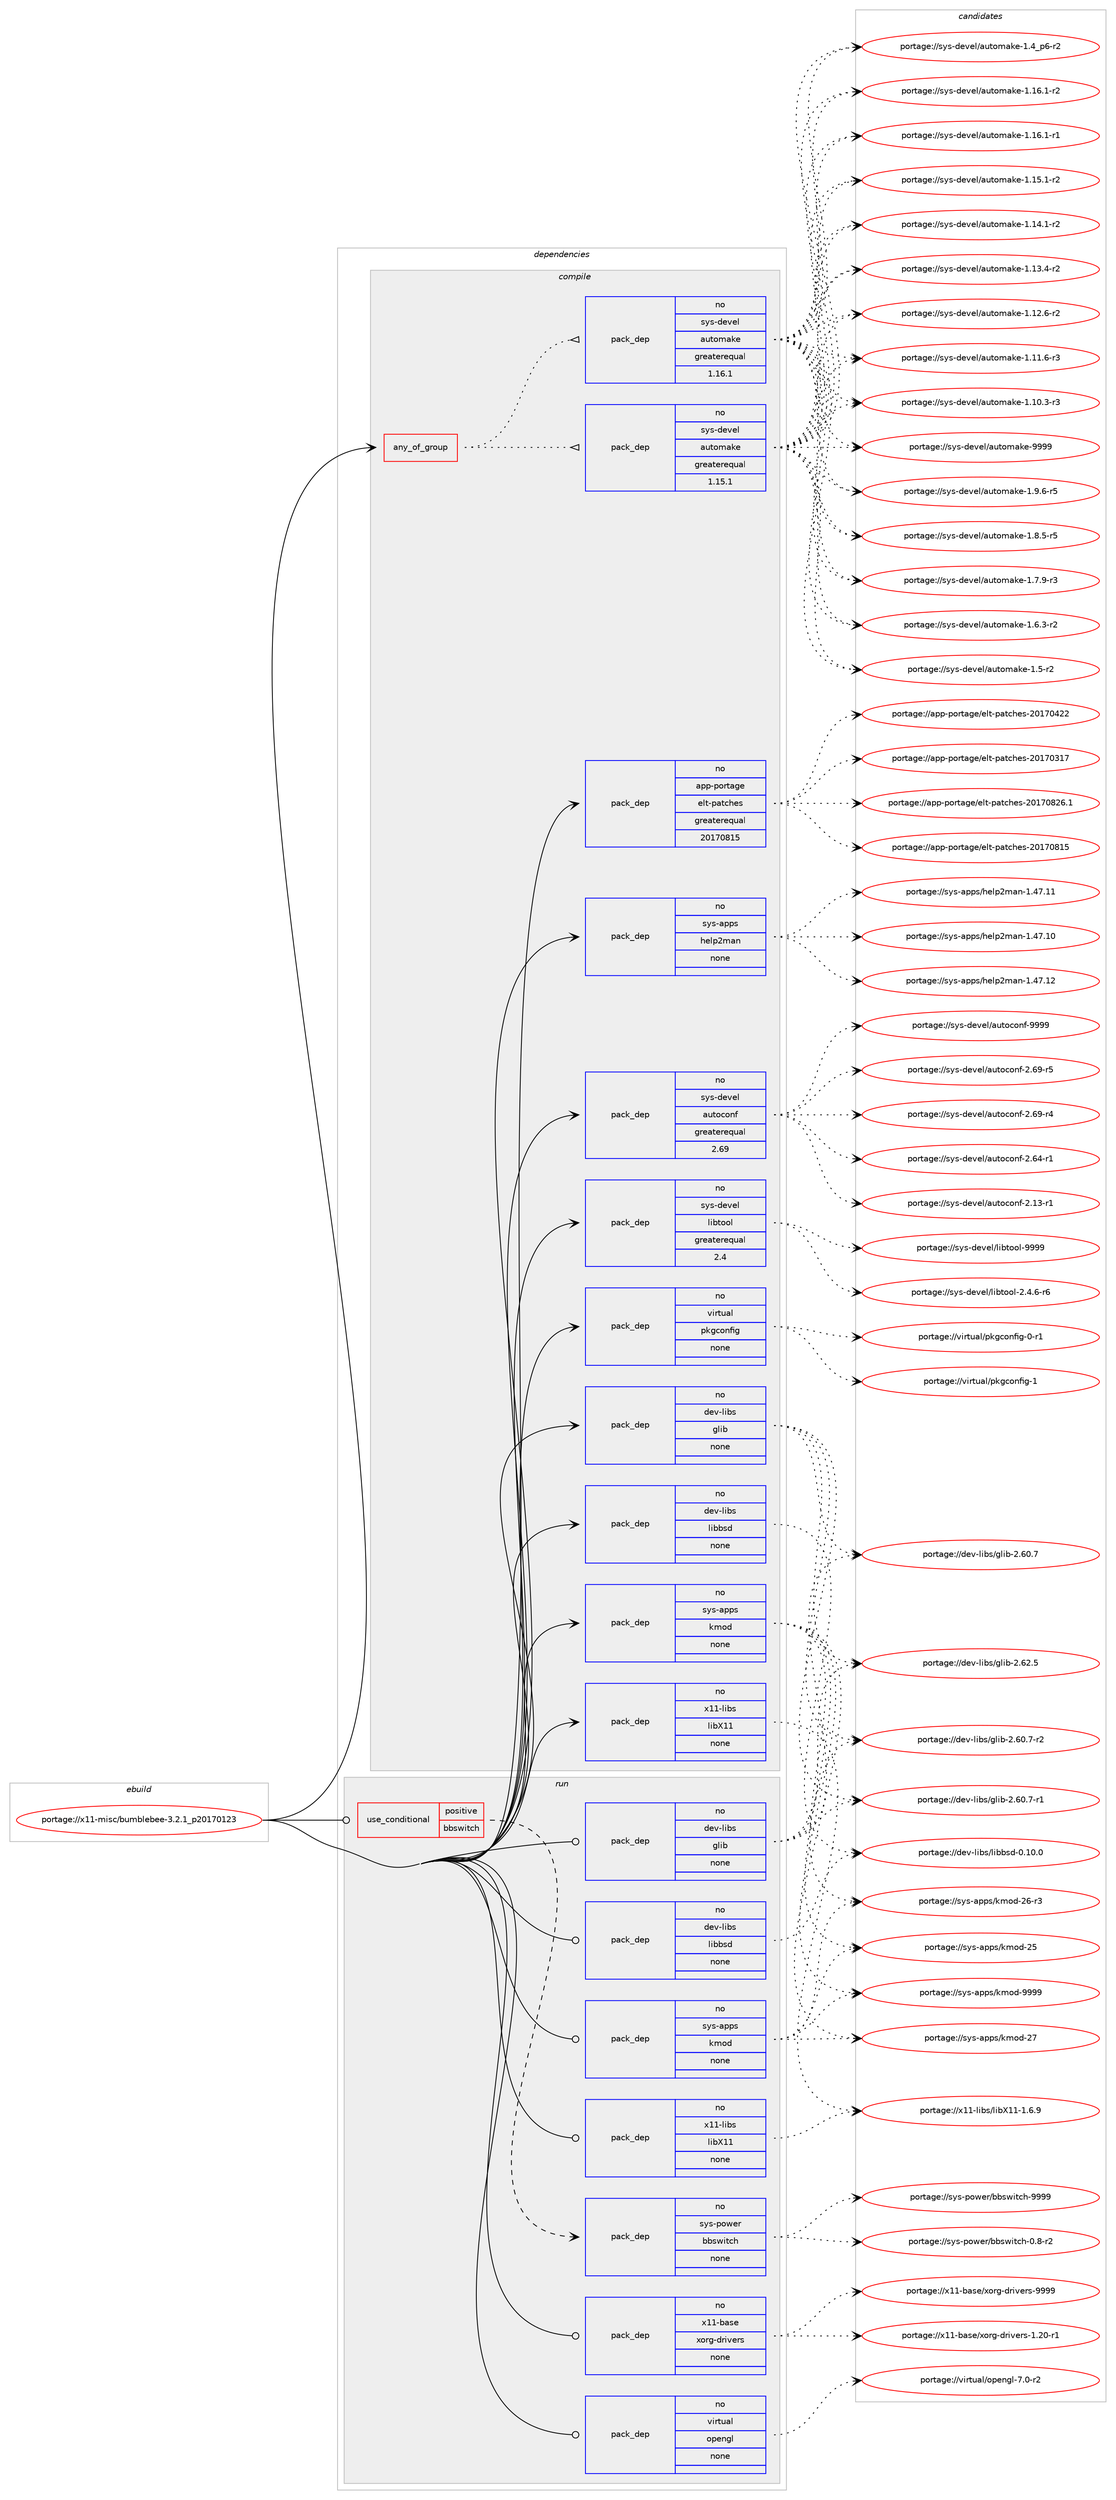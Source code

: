 digraph prolog {

# *************
# Graph options
# *************

newrank=true;
concentrate=true;
compound=true;
graph [rankdir=LR,fontname=Helvetica,fontsize=10,ranksep=1.5];#, ranksep=2.5, nodesep=0.2];
edge  [arrowhead=vee];
node  [fontname=Helvetica,fontsize=10];

# **********
# The ebuild
# **********

subgraph cluster_leftcol {
color=gray;
label=<<i>ebuild</i>>;
id [label="portage://x11-misc/bumblebee-3.2.1_p20170123", color=red, width=4, href="../x11-misc/bumblebee-3.2.1_p20170123.svg"];
}

# ****************
# The dependencies
# ****************

subgraph cluster_midcol {
color=gray;
label=<<i>dependencies</i>>;
subgraph cluster_compile {
fillcolor="#eeeeee";
style=filled;
label=<<i>compile</i>>;
subgraph any181 {
dependency11432 [label=<<TABLE BORDER="0" CELLBORDER="1" CELLSPACING="0" CELLPADDING="4"><TR><TD CELLPADDING="10">any_of_group</TD></TR></TABLE>>, shape=none, color=red];subgraph pack9808 {
dependency11433 [label=<<TABLE BORDER="0" CELLBORDER="1" CELLSPACING="0" CELLPADDING="4" WIDTH="220"><TR><TD ROWSPAN="6" CELLPADDING="30">pack_dep</TD></TR><TR><TD WIDTH="110">no</TD></TR><TR><TD>sys-devel</TD></TR><TR><TD>automake</TD></TR><TR><TD>greaterequal</TD></TR><TR><TD>1.16.1</TD></TR></TABLE>>, shape=none, color=blue];
}
dependency11432:e -> dependency11433:w [weight=20,style="dotted",arrowhead="oinv"];
subgraph pack9809 {
dependency11434 [label=<<TABLE BORDER="0" CELLBORDER="1" CELLSPACING="0" CELLPADDING="4" WIDTH="220"><TR><TD ROWSPAN="6" CELLPADDING="30">pack_dep</TD></TR><TR><TD WIDTH="110">no</TD></TR><TR><TD>sys-devel</TD></TR><TR><TD>automake</TD></TR><TR><TD>greaterequal</TD></TR><TR><TD>1.15.1</TD></TR></TABLE>>, shape=none, color=blue];
}
dependency11432:e -> dependency11434:w [weight=20,style="dotted",arrowhead="oinv"];
}
id:e -> dependency11432:w [weight=20,style="solid",arrowhead="vee"];
subgraph pack9810 {
dependency11435 [label=<<TABLE BORDER="0" CELLBORDER="1" CELLSPACING="0" CELLPADDING="4" WIDTH="220"><TR><TD ROWSPAN="6" CELLPADDING="30">pack_dep</TD></TR><TR><TD WIDTH="110">no</TD></TR><TR><TD>app-portage</TD></TR><TR><TD>elt-patches</TD></TR><TR><TD>greaterequal</TD></TR><TR><TD>20170815</TD></TR></TABLE>>, shape=none, color=blue];
}
id:e -> dependency11435:w [weight=20,style="solid",arrowhead="vee"];
subgraph pack9811 {
dependency11436 [label=<<TABLE BORDER="0" CELLBORDER="1" CELLSPACING="0" CELLPADDING="4" WIDTH="220"><TR><TD ROWSPAN="6" CELLPADDING="30">pack_dep</TD></TR><TR><TD WIDTH="110">no</TD></TR><TR><TD>dev-libs</TD></TR><TR><TD>glib</TD></TR><TR><TD>none</TD></TR><TR><TD></TD></TR></TABLE>>, shape=none, color=blue];
}
id:e -> dependency11436:w [weight=20,style="solid",arrowhead="vee"];
subgraph pack9812 {
dependency11437 [label=<<TABLE BORDER="0" CELLBORDER="1" CELLSPACING="0" CELLPADDING="4" WIDTH="220"><TR><TD ROWSPAN="6" CELLPADDING="30">pack_dep</TD></TR><TR><TD WIDTH="110">no</TD></TR><TR><TD>dev-libs</TD></TR><TR><TD>libbsd</TD></TR><TR><TD>none</TD></TR><TR><TD></TD></TR></TABLE>>, shape=none, color=blue];
}
id:e -> dependency11437:w [weight=20,style="solid",arrowhead="vee"];
subgraph pack9813 {
dependency11438 [label=<<TABLE BORDER="0" CELLBORDER="1" CELLSPACING="0" CELLPADDING="4" WIDTH="220"><TR><TD ROWSPAN="6" CELLPADDING="30">pack_dep</TD></TR><TR><TD WIDTH="110">no</TD></TR><TR><TD>sys-apps</TD></TR><TR><TD>help2man</TD></TR><TR><TD>none</TD></TR><TR><TD></TD></TR></TABLE>>, shape=none, color=blue];
}
id:e -> dependency11438:w [weight=20,style="solid",arrowhead="vee"];
subgraph pack9814 {
dependency11439 [label=<<TABLE BORDER="0" CELLBORDER="1" CELLSPACING="0" CELLPADDING="4" WIDTH="220"><TR><TD ROWSPAN="6" CELLPADDING="30">pack_dep</TD></TR><TR><TD WIDTH="110">no</TD></TR><TR><TD>sys-apps</TD></TR><TR><TD>kmod</TD></TR><TR><TD>none</TD></TR><TR><TD></TD></TR></TABLE>>, shape=none, color=blue];
}
id:e -> dependency11439:w [weight=20,style="solid",arrowhead="vee"];
subgraph pack9815 {
dependency11440 [label=<<TABLE BORDER="0" CELLBORDER="1" CELLSPACING="0" CELLPADDING="4" WIDTH="220"><TR><TD ROWSPAN="6" CELLPADDING="30">pack_dep</TD></TR><TR><TD WIDTH="110">no</TD></TR><TR><TD>sys-devel</TD></TR><TR><TD>autoconf</TD></TR><TR><TD>greaterequal</TD></TR><TR><TD>2.69</TD></TR></TABLE>>, shape=none, color=blue];
}
id:e -> dependency11440:w [weight=20,style="solid",arrowhead="vee"];
subgraph pack9816 {
dependency11441 [label=<<TABLE BORDER="0" CELLBORDER="1" CELLSPACING="0" CELLPADDING="4" WIDTH="220"><TR><TD ROWSPAN="6" CELLPADDING="30">pack_dep</TD></TR><TR><TD WIDTH="110">no</TD></TR><TR><TD>sys-devel</TD></TR><TR><TD>libtool</TD></TR><TR><TD>greaterequal</TD></TR><TR><TD>2.4</TD></TR></TABLE>>, shape=none, color=blue];
}
id:e -> dependency11441:w [weight=20,style="solid",arrowhead="vee"];
subgraph pack9817 {
dependency11442 [label=<<TABLE BORDER="0" CELLBORDER="1" CELLSPACING="0" CELLPADDING="4" WIDTH="220"><TR><TD ROWSPAN="6" CELLPADDING="30">pack_dep</TD></TR><TR><TD WIDTH="110">no</TD></TR><TR><TD>virtual</TD></TR><TR><TD>pkgconfig</TD></TR><TR><TD>none</TD></TR><TR><TD></TD></TR></TABLE>>, shape=none, color=blue];
}
id:e -> dependency11442:w [weight=20,style="solid",arrowhead="vee"];
subgraph pack9818 {
dependency11443 [label=<<TABLE BORDER="0" CELLBORDER="1" CELLSPACING="0" CELLPADDING="4" WIDTH="220"><TR><TD ROWSPAN="6" CELLPADDING="30">pack_dep</TD></TR><TR><TD WIDTH="110">no</TD></TR><TR><TD>x11-libs</TD></TR><TR><TD>libX11</TD></TR><TR><TD>none</TD></TR><TR><TD></TD></TR></TABLE>>, shape=none, color=blue];
}
id:e -> dependency11443:w [weight=20,style="solid",arrowhead="vee"];
}
subgraph cluster_compileandrun {
fillcolor="#eeeeee";
style=filled;
label=<<i>compile and run</i>>;
}
subgraph cluster_run {
fillcolor="#eeeeee";
style=filled;
label=<<i>run</i>>;
subgraph cond1431 {
dependency11444 [label=<<TABLE BORDER="0" CELLBORDER="1" CELLSPACING="0" CELLPADDING="4"><TR><TD ROWSPAN="3" CELLPADDING="10">use_conditional</TD></TR><TR><TD>positive</TD></TR><TR><TD>bbswitch</TD></TR></TABLE>>, shape=none, color=red];
subgraph pack9819 {
dependency11445 [label=<<TABLE BORDER="0" CELLBORDER="1" CELLSPACING="0" CELLPADDING="4" WIDTH="220"><TR><TD ROWSPAN="6" CELLPADDING="30">pack_dep</TD></TR><TR><TD WIDTH="110">no</TD></TR><TR><TD>sys-power</TD></TR><TR><TD>bbswitch</TD></TR><TR><TD>none</TD></TR><TR><TD></TD></TR></TABLE>>, shape=none, color=blue];
}
dependency11444:e -> dependency11445:w [weight=20,style="dashed",arrowhead="vee"];
}
id:e -> dependency11444:w [weight=20,style="solid",arrowhead="odot"];
subgraph pack9820 {
dependency11446 [label=<<TABLE BORDER="0" CELLBORDER="1" CELLSPACING="0" CELLPADDING="4" WIDTH="220"><TR><TD ROWSPAN="6" CELLPADDING="30">pack_dep</TD></TR><TR><TD WIDTH="110">no</TD></TR><TR><TD>dev-libs</TD></TR><TR><TD>glib</TD></TR><TR><TD>none</TD></TR><TR><TD></TD></TR></TABLE>>, shape=none, color=blue];
}
id:e -> dependency11446:w [weight=20,style="solid",arrowhead="odot"];
subgraph pack9821 {
dependency11447 [label=<<TABLE BORDER="0" CELLBORDER="1" CELLSPACING="0" CELLPADDING="4" WIDTH="220"><TR><TD ROWSPAN="6" CELLPADDING="30">pack_dep</TD></TR><TR><TD WIDTH="110">no</TD></TR><TR><TD>dev-libs</TD></TR><TR><TD>libbsd</TD></TR><TR><TD>none</TD></TR><TR><TD></TD></TR></TABLE>>, shape=none, color=blue];
}
id:e -> dependency11447:w [weight=20,style="solid",arrowhead="odot"];
subgraph pack9822 {
dependency11448 [label=<<TABLE BORDER="0" CELLBORDER="1" CELLSPACING="0" CELLPADDING="4" WIDTH="220"><TR><TD ROWSPAN="6" CELLPADDING="30">pack_dep</TD></TR><TR><TD WIDTH="110">no</TD></TR><TR><TD>sys-apps</TD></TR><TR><TD>kmod</TD></TR><TR><TD>none</TD></TR><TR><TD></TD></TR></TABLE>>, shape=none, color=blue];
}
id:e -> dependency11448:w [weight=20,style="solid",arrowhead="odot"];
subgraph pack9823 {
dependency11449 [label=<<TABLE BORDER="0" CELLBORDER="1" CELLSPACING="0" CELLPADDING="4" WIDTH="220"><TR><TD ROWSPAN="6" CELLPADDING="30">pack_dep</TD></TR><TR><TD WIDTH="110">no</TD></TR><TR><TD>virtual</TD></TR><TR><TD>opengl</TD></TR><TR><TD>none</TD></TR><TR><TD></TD></TR></TABLE>>, shape=none, color=blue];
}
id:e -> dependency11449:w [weight=20,style="solid",arrowhead="odot"];
subgraph pack9824 {
dependency11450 [label=<<TABLE BORDER="0" CELLBORDER="1" CELLSPACING="0" CELLPADDING="4" WIDTH="220"><TR><TD ROWSPAN="6" CELLPADDING="30">pack_dep</TD></TR><TR><TD WIDTH="110">no</TD></TR><TR><TD>x11-base</TD></TR><TR><TD>xorg-drivers</TD></TR><TR><TD>none</TD></TR><TR><TD></TD></TR></TABLE>>, shape=none, color=blue];
}
id:e -> dependency11450:w [weight=20,style="solid",arrowhead="odot"];
subgraph pack9825 {
dependency11451 [label=<<TABLE BORDER="0" CELLBORDER="1" CELLSPACING="0" CELLPADDING="4" WIDTH="220"><TR><TD ROWSPAN="6" CELLPADDING="30">pack_dep</TD></TR><TR><TD WIDTH="110">no</TD></TR><TR><TD>x11-libs</TD></TR><TR><TD>libX11</TD></TR><TR><TD>none</TD></TR><TR><TD></TD></TR></TABLE>>, shape=none, color=blue];
}
id:e -> dependency11451:w [weight=20,style="solid",arrowhead="odot"];
}
}

# **************
# The candidates
# **************

subgraph cluster_choices {
rank=same;
color=gray;
label=<<i>candidates</i>>;

subgraph choice9808 {
color=black;
nodesep=1;
choice115121115451001011181011084797117116111109971071014557575757 [label="portage://sys-devel/automake-9999", color=red, width=4,href="../sys-devel/automake-9999.svg"];
choice115121115451001011181011084797117116111109971071014549465746544511453 [label="portage://sys-devel/automake-1.9.6-r5", color=red, width=4,href="../sys-devel/automake-1.9.6-r5.svg"];
choice115121115451001011181011084797117116111109971071014549465646534511453 [label="portage://sys-devel/automake-1.8.5-r5", color=red, width=4,href="../sys-devel/automake-1.8.5-r5.svg"];
choice115121115451001011181011084797117116111109971071014549465546574511451 [label="portage://sys-devel/automake-1.7.9-r3", color=red, width=4,href="../sys-devel/automake-1.7.9-r3.svg"];
choice115121115451001011181011084797117116111109971071014549465446514511450 [label="portage://sys-devel/automake-1.6.3-r2", color=red, width=4,href="../sys-devel/automake-1.6.3-r2.svg"];
choice11512111545100101118101108479711711611110997107101454946534511450 [label="portage://sys-devel/automake-1.5-r2", color=red, width=4,href="../sys-devel/automake-1.5-r2.svg"];
choice115121115451001011181011084797117116111109971071014549465295112544511450 [label="portage://sys-devel/automake-1.4_p6-r2", color=red, width=4,href="../sys-devel/automake-1.4_p6-r2.svg"];
choice11512111545100101118101108479711711611110997107101454946495446494511450 [label="portage://sys-devel/automake-1.16.1-r2", color=red, width=4,href="../sys-devel/automake-1.16.1-r2.svg"];
choice11512111545100101118101108479711711611110997107101454946495446494511449 [label="portage://sys-devel/automake-1.16.1-r1", color=red, width=4,href="../sys-devel/automake-1.16.1-r1.svg"];
choice11512111545100101118101108479711711611110997107101454946495346494511450 [label="portage://sys-devel/automake-1.15.1-r2", color=red, width=4,href="../sys-devel/automake-1.15.1-r2.svg"];
choice11512111545100101118101108479711711611110997107101454946495246494511450 [label="portage://sys-devel/automake-1.14.1-r2", color=red, width=4,href="../sys-devel/automake-1.14.1-r2.svg"];
choice11512111545100101118101108479711711611110997107101454946495146524511450 [label="portage://sys-devel/automake-1.13.4-r2", color=red, width=4,href="../sys-devel/automake-1.13.4-r2.svg"];
choice11512111545100101118101108479711711611110997107101454946495046544511450 [label="portage://sys-devel/automake-1.12.6-r2", color=red, width=4,href="../sys-devel/automake-1.12.6-r2.svg"];
choice11512111545100101118101108479711711611110997107101454946494946544511451 [label="portage://sys-devel/automake-1.11.6-r3", color=red, width=4,href="../sys-devel/automake-1.11.6-r3.svg"];
choice11512111545100101118101108479711711611110997107101454946494846514511451 [label="portage://sys-devel/automake-1.10.3-r3", color=red, width=4,href="../sys-devel/automake-1.10.3-r3.svg"];
dependency11433:e -> choice115121115451001011181011084797117116111109971071014557575757:w [style=dotted,weight="100"];
dependency11433:e -> choice115121115451001011181011084797117116111109971071014549465746544511453:w [style=dotted,weight="100"];
dependency11433:e -> choice115121115451001011181011084797117116111109971071014549465646534511453:w [style=dotted,weight="100"];
dependency11433:e -> choice115121115451001011181011084797117116111109971071014549465546574511451:w [style=dotted,weight="100"];
dependency11433:e -> choice115121115451001011181011084797117116111109971071014549465446514511450:w [style=dotted,weight="100"];
dependency11433:e -> choice11512111545100101118101108479711711611110997107101454946534511450:w [style=dotted,weight="100"];
dependency11433:e -> choice115121115451001011181011084797117116111109971071014549465295112544511450:w [style=dotted,weight="100"];
dependency11433:e -> choice11512111545100101118101108479711711611110997107101454946495446494511450:w [style=dotted,weight="100"];
dependency11433:e -> choice11512111545100101118101108479711711611110997107101454946495446494511449:w [style=dotted,weight="100"];
dependency11433:e -> choice11512111545100101118101108479711711611110997107101454946495346494511450:w [style=dotted,weight="100"];
dependency11433:e -> choice11512111545100101118101108479711711611110997107101454946495246494511450:w [style=dotted,weight="100"];
dependency11433:e -> choice11512111545100101118101108479711711611110997107101454946495146524511450:w [style=dotted,weight="100"];
dependency11433:e -> choice11512111545100101118101108479711711611110997107101454946495046544511450:w [style=dotted,weight="100"];
dependency11433:e -> choice11512111545100101118101108479711711611110997107101454946494946544511451:w [style=dotted,weight="100"];
dependency11433:e -> choice11512111545100101118101108479711711611110997107101454946494846514511451:w [style=dotted,weight="100"];
}
subgraph choice9809 {
color=black;
nodesep=1;
choice115121115451001011181011084797117116111109971071014557575757 [label="portage://sys-devel/automake-9999", color=red, width=4,href="../sys-devel/automake-9999.svg"];
choice115121115451001011181011084797117116111109971071014549465746544511453 [label="portage://sys-devel/automake-1.9.6-r5", color=red, width=4,href="../sys-devel/automake-1.9.6-r5.svg"];
choice115121115451001011181011084797117116111109971071014549465646534511453 [label="portage://sys-devel/automake-1.8.5-r5", color=red, width=4,href="../sys-devel/automake-1.8.5-r5.svg"];
choice115121115451001011181011084797117116111109971071014549465546574511451 [label="portage://sys-devel/automake-1.7.9-r3", color=red, width=4,href="../sys-devel/automake-1.7.9-r3.svg"];
choice115121115451001011181011084797117116111109971071014549465446514511450 [label="portage://sys-devel/automake-1.6.3-r2", color=red, width=4,href="../sys-devel/automake-1.6.3-r2.svg"];
choice11512111545100101118101108479711711611110997107101454946534511450 [label="portage://sys-devel/automake-1.5-r2", color=red, width=4,href="../sys-devel/automake-1.5-r2.svg"];
choice115121115451001011181011084797117116111109971071014549465295112544511450 [label="portage://sys-devel/automake-1.4_p6-r2", color=red, width=4,href="../sys-devel/automake-1.4_p6-r2.svg"];
choice11512111545100101118101108479711711611110997107101454946495446494511450 [label="portage://sys-devel/automake-1.16.1-r2", color=red, width=4,href="../sys-devel/automake-1.16.1-r2.svg"];
choice11512111545100101118101108479711711611110997107101454946495446494511449 [label="portage://sys-devel/automake-1.16.1-r1", color=red, width=4,href="../sys-devel/automake-1.16.1-r1.svg"];
choice11512111545100101118101108479711711611110997107101454946495346494511450 [label="portage://sys-devel/automake-1.15.1-r2", color=red, width=4,href="../sys-devel/automake-1.15.1-r2.svg"];
choice11512111545100101118101108479711711611110997107101454946495246494511450 [label="portage://sys-devel/automake-1.14.1-r2", color=red, width=4,href="../sys-devel/automake-1.14.1-r2.svg"];
choice11512111545100101118101108479711711611110997107101454946495146524511450 [label="portage://sys-devel/automake-1.13.4-r2", color=red, width=4,href="../sys-devel/automake-1.13.4-r2.svg"];
choice11512111545100101118101108479711711611110997107101454946495046544511450 [label="portage://sys-devel/automake-1.12.6-r2", color=red, width=4,href="../sys-devel/automake-1.12.6-r2.svg"];
choice11512111545100101118101108479711711611110997107101454946494946544511451 [label="portage://sys-devel/automake-1.11.6-r3", color=red, width=4,href="../sys-devel/automake-1.11.6-r3.svg"];
choice11512111545100101118101108479711711611110997107101454946494846514511451 [label="portage://sys-devel/automake-1.10.3-r3", color=red, width=4,href="../sys-devel/automake-1.10.3-r3.svg"];
dependency11434:e -> choice115121115451001011181011084797117116111109971071014557575757:w [style=dotted,weight="100"];
dependency11434:e -> choice115121115451001011181011084797117116111109971071014549465746544511453:w [style=dotted,weight="100"];
dependency11434:e -> choice115121115451001011181011084797117116111109971071014549465646534511453:w [style=dotted,weight="100"];
dependency11434:e -> choice115121115451001011181011084797117116111109971071014549465546574511451:w [style=dotted,weight="100"];
dependency11434:e -> choice115121115451001011181011084797117116111109971071014549465446514511450:w [style=dotted,weight="100"];
dependency11434:e -> choice11512111545100101118101108479711711611110997107101454946534511450:w [style=dotted,weight="100"];
dependency11434:e -> choice115121115451001011181011084797117116111109971071014549465295112544511450:w [style=dotted,weight="100"];
dependency11434:e -> choice11512111545100101118101108479711711611110997107101454946495446494511450:w [style=dotted,weight="100"];
dependency11434:e -> choice11512111545100101118101108479711711611110997107101454946495446494511449:w [style=dotted,weight="100"];
dependency11434:e -> choice11512111545100101118101108479711711611110997107101454946495346494511450:w [style=dotted,weight="100"];
dependency11434:e -> choice11512111545100101118101108479711711611110997107101454946495246494511450:w [style=dotted,weight="100"];
dependency11434:e -> choice11512111545100101118101108479711711611110997107101454946495146524511450:w [style=dotted,weight="100"];
dependency11434:e -> choice11512111545100101118101108479711711611110997107101454946495046544511450:w [style=dotted,weight="100"];
dependency11434:e -> choice11512111545100101118101108479711711611110997107101454946494946544511451:w [style=dotted,weight="100"];
dependency11434:e -> choice11512111545100101118101108479711711611110997107101454946494846514511451:w [style=dotted,weight="100"];
}
subgraph choice9810 {
color=black;
nodesep=1;
choice971121124511211111411697103101471011081164511297116991041011154550484955485650544649 [label="portage://app-portage/elt-patches-20170826.1", color=red, width=4,href="../app-portage/elt-patches-20170826.1.svg"];
choice97112112451121111141169710310147101108116451129711699104101115455048495548564953 [label="portage://app-portage/elt-patches-20170815", color=red, width=4,href="../app-portage/elt-patches-20170815.svg"];
choice97112112451121111141169710310147101108116451129711699104101115455048495548525050 [label="portage://app-portage/elt-patches-20170422", color=red, width=4,href="../app-portage/elt-patches-20170422.svg"];
choice97112112451121111141169710310147101108116451129711699104101115455048495548514955 [label="portage://app-portage/elt-patches-20170317", color=red, width=4,href="../app-portage/elt-patches-20170317.svg"];
dependency11435:e -> choice971121124511211111411697103101471011081164511297116991041011154550484955485650544649:w [style=dotted,weight="100"];
dependency11435:e -> choice97112112451121111141169710310147101108116451129711699104101115455048495548564953:w [style=dotted,weight="100"];
dependency11435:e -> choice97112112451121111141169710310147101108116451129711699104101115455048495548525050:w [style=dotted,weight="100"];
dependency11435:e -> choice97112112451121111141169710310147101108116451129711699104101115455048495548514955:w [style=dotted,weight="100"];
}
subgraph choice9811 {
color=black;
nodesep=1;
choice1001011184510810598115471031081059845504654504653 [label="portage://dev-libs/glib-2.62.5", color=red, width=4,href="../dev-libs/glib-2.62.5.svg"];
choice10010111845108105981154710310810598455046544846554511450 [label="portage://dev-libs/glib-2.60.7-r2", color=red, width=4,href="../dev-libs/glib-2.60.7-r2.svg"];
choice10010111845108105981154710310810598455046544846554511449 [label="portage://dev-libs/glib-2.60.7-r1", color=red, width=4,href="../dev-libs/glib-2.60.7-r1.svg"];
choice1001011184510810598115471031081059845504654484655 [label="portage://dev-libs/glib-2.60.7", color=red, width=4,href="../dev-libs/glib-2.60.7.svg"];
dependency11436:e -> choice1001011184510810598115471031081059845504654504653:w [style=dotted,weight="100"];
dependency11436:e -> choice10010111845108105981154710310810598455046544846554511450:w [style=dotted,weight="100"];
dependency11436:e -> choice10010111845108105981154710310810598455046544846554511449:w [style=dotted,weight="100"];
dependency11436:e -> choice1001011184510810598115471031081059845504654484655:w [style=dotted,weight="100"];
}
subgraph choice9812 {
color=black;
nodesep=1;
choice100101118451081059811547108105989811510045484649484648 [label="portage://dev-libs/libbsd-0.10.0", color=red, width=4,href="../dev-libs/libbsd-0.10.0.svg"];
dependency11437:e -> choice100101118451081059811547108105989811510045484649484648:w [style=dotted,weight="100"];
}
subgraph choice9813 {
color=black;
nodesep=1;
choice11512111545971121121154710410110811250109971104549465255464950 [label="portage://sys-apps/help2man-1.47.12", color=red, width=4,href="../sys-apps/help2man-1.47.12.svg"];
choice11512111545971121121154710410110811250109971104549465255464949 [label="portage://sys-apps/help2man-1.47.11", color=red, width=4,href="../sys-apps/help2man-1.47.11.svg"];
choice11512111545971121121154710410110811250109971104549465255464948 [label="portage://sys-apps/help2man-1.47.10", color=red, width=4,href="../sys-apps/help2man-1.47.10.svg"];
dependency11438:e -> choice11512111545971121121154710410110811250109971104549465255464950:w [style=dotted,weight="100"];
dependency11438:e -> choice11512111545971121121154710410110811250109971104549465255464949:w [style=dotted,weight="100"];
dependency11438:e -> choice11512111545971121121154710410110811250109971104549465255464948:w [style=dotted,weight="100"];
}
subgraph choice9814 {
color=black;
nodesep=1;
choice1151211154597112112115471071091111004557575757 [label="portage://sys-apps/kmod-9999", color=red, width=4,href="../sys-apps/kmod-9999.svg"];
choice115121115459711211211547107109111100455055 [label="portage://sys-apps/kmod-27", color=red, width=4,href="../sys-apps/kmod-27.svg"];
choice1151211154597112112115471071091111004550544511451 [label="portage://sys-apps/kmod-26-r3", color=red, width=4,href="../sys-apps/kmod-26-r3.svg"];
choice115121115459711211211547107109111100455053 [label="portage://sys-apps/kmod-25", color=red, width=4,href="../sys-apps/kmod-25.svg"];
dependency11439:e -> choice1151211154597112112115471071091111004557575757:w [style=dotted,weight="100"];
dependency11439:e -> choice115121115459711211211547107109111100455055:w [style=dotted,weight="100"];
dependency11439:e -> choice1151211154597112112115471071091111004550544511451:w [style=dotted,weight="100"];
dependency11439:e -> choice115121115459711211211547107109111100455053:w [style=dotted,weight="100"];
}
subgraph choice9815 {
color=black;
nodesep=1;
choice115121115451001011181011084797117116111991111101024557575757 [label="portage://sys-devel/autoconf-9999", color=red, width=4,href="../sys-devel/autoconf-9999.svg"];
choice1151211154510010111810110847971171161119911111010245504654574511453 [label="portage://sys-devel/autoconf-2.69-r5", color=red, width=4,href="../sys-devel/autoconf-2.69-r5.svg"];
choice1151211154510010111810110847971171161119911111010245504654574511452 [label="portage://sys-devel/autoconf-2.69-r4", color=red, width=4,href="../sys-devel/autoconf-2.69-r4.svg"];
choice1151211154510010111810110847971171161119911111010245504654524511449 [label="portage://sys-devel/autoconf-2.64-r1", color=red, width=4,href="../sys-devel/autoconf-2.64-r1.svg"];
choice1151211154510010111810110847971171161119911111010245504649514511449 [label="portage://sys-devel/autoconf-2.13-r1", color=red, width=4,href="../sys-devel/autoconf-2.13-r1.svg"];
dependency11440:e -> choice115121115451001011181011084797117116111991111101024557575757:w [style=dotted,weight="100"];
dependency11440:e -> choice1151211154510010111810110847971171161119911111010245504654574511453:w [style=dotted,weight="100"];
dependency11440:e -> choice1151211154510010111810110847971171161119911111010245504654574511452:w [style=dotted,weight="100"];
dependency11440:e -> choice1151211154510010111810110847971171161119911111010245504654524511449:w [style=dotted,weight="100"];
dependency11440:e -> choice1151211154510010111810110847971171161119911111010245504649514511449:w [style=dotted,weight="100"];
}
subgraph choice9816 {
color=black;
nodesep=1;
choice1151211154510010111810110847108105981161111111084557575757 [label="portage://sys-devel/libtool-9999", color=red, width=4,href="../sys-devel/libtool-9999.svg"];
choice1151211154510010111810110847108105981161111111084550465246544511454 [label="portage://sys-devel/libtool-2.4.6-r6", color=red, width=4,href="../sys-devel/libtool-2.4.6-r6.svg"];
dependency11441:e -> choice1151211154510010111810110847108105981161111111084557575757:w [style=dotted,weight="100"];
dependency11441:e -> choice1151211154510010111810110847108105981161111111084550465246544511454:w [style=dotted,weight="100"];
}
subgraph choice9817 {
color=black;
nodesep=1;
choice1181051141161179710847112107103991111101021051034549 [label="portage://virtual/pkgconfig-1", color=red, width=4,href="../virtual/pkgconfig-1.svg"];
choice11810511411611797108471121071039911111010210510345484511449 [label="portage://virtual/pkgconfig-0-r1", color=red, width=4,href="../virtual/pkgconfig-0-r1.svg"];
dependency11442:e -> choice1181051141161179710847112107103991111101021051034549:w [style=dotted,weight="100"];
dependency11442:e -> choice11810511411611797108471121071039911111010210510345484511449:w [style=dotted,weight="100"];
}
subgraph choice9818 {
color=black;
nodesep=1;
choice120494945108105981154710810598884949454946544657 [label="portage://x11-libs/libX11-1.6.9", color=red, width=4,href="../x11-libs/libX11-1.6.9.svg"];
dependency11443:e -> choice120494945108105981154710810598884949454946544657:w [style=dotted,weight="100"];
}
subgraph choice9819 {
color=black;
nodesep=1;
choice11512111545112111119101114479898115119105116991044557575757 [label="portage://sys-power/bbswitch-9999", color=red, width=4,href="../sys-power/bbswitch-9999.svg"];
choice1151211154511211111910111447989811511910511699104454846564511450 [label="portage://sys-power/bbswitch-0.8-r2", color=red, width=4,href="../sys-power/bbswitch-0.8-r2.svg"];
dependency11445:e -> choice11512111545112111119101114479898115119105116991044557575757:w [style=dotted,weight="100"];
dependency11445:e -> choice1151211154511211111910111447989811511910511699104454846564511450:w [style=dotted,weight="100"];
}
subgraph choice9820 {
color=black;
nodesep=1;
choice1001011184510810598115471031081059845504654504653 [label="portage://dev-libs/glib-2.62.5", color=red, width=4,href="../dev-libs/glib-2.62.5.svg"];
choice10010111845108105981154710310810598455046544846554511450 [label="portage://dev-libs/glib-2.60.7-r2", color=red, width=4,href="../dev-libs/glib-2.60.7-r2.svg"];
choice10010111845108105981154710310810598455046544846554511449 [label="portage://dev-libs/glib-2.60.7-r1", color=red, width=4,href="../dev-libs/glib-2.60.7-r1.svg"];
choice1001011184510810598115471031081059845504654484655 [label="portage://dev-libs/glib-2.60.7", color=red, width=4,href="../dev-libs/glib-2.60.7.svg"];
dependency11446:e -> choice1001011184510810598115471031081059845504654504653:w [style=dotted,weight="100"];
dependency11446:e -> choice10010111845108105981154710310810598455046544846554511450:w [style=dotted,weight="100"];
dependency11446:e -> choice10010111845108105981154710310810598455046544846554511449:w [style=dotted,weight="100"];
dependency11446:e -> choice1001011184510810598115471031081059845504654484655:w [style=dotted,weight="100"];
}
subgraph choice9821 {
color=black;
nodesep=1;
choice100101118451081059811547108105989811510045484649484648 [label="portage://dev-libs/libbsd-0.10.0", color=red, width=4,href="../dev-libs/libbsd-0.10.0.svg"];
dependency11447:e -> choice100101118451081059811547108105989811510045484649484648:w [style=dotted,weight="100"];
}
subgraph choice9822 {
color=black;
nodesep=1;
choice1151211154597112112115471071091111004557575757 [label="portage://sys-apps/kmod-9999", color=red, width=4,href="../sys-apps/kmod-9999.svg"];
choice115121115459711211211547107109111100455055 [label="portage://sys-apps/kmod-27", color=red, width=4,href="../sys-apps/kmod-27.svg"];
choice1151211154597112112115471071091111004550544511451 [label="portage://sys-apps/kmod-26-r3", color=red, width=4,href="../sys-apps/kmod-26-r3.svg"];
choice115121115459711211211547107109111100455053 [label="portage://sys-apps/kmod-25", color=red, width=4,href="../sys-apps/kmod-25.svg"];
dependency11448:e -> choice1151211154597112112115471071091111004557575757:w [style=dotted,weight="100"];
dependency11448:e -> choice115121115459711211211547107109111100455055:w [style=dotted,weight="100"];
dependency11448:e -> choice1151211154597112112115471071091111004550544511451:w [style=dotted,weight="100"];
dependency11448:e -> choice115121115459711211211547107109111100455053:w [style=dotted,weight="100"];
}
subgraph choice9823 {
color=black;
nodesep=1;
choice1181051141161179710847111112101110103108455546484511450 [label="portage://virtual/opengl-7.0-r2", color=red, width=4,href="../virtual/opengl-7.0-r2.svg"];
dependency11449:e -> choice1181051141161179710847111112101110103108455546484511450:w [style=dotted,weight="100"];
}
subgraph choice9824 {
color=black;
nodesep=1;
choice120494945989711510147120111114103451001141051181011141154557575757 [label="portage://x11-base/xorg-drivers-9999", color=red, width=4,href="../x11-base/xorg-drivers-9999.svg"];
choice1204949459897115101471201111141034510011410511810111411545494650484511449 [label="portage://x11-base/xorg-drivers-1.20-r1", color=red, width=4,href="../x11-base/xorg-drivers-1.20-r1.svg"];
dependency11450:e -> choice120494945989711510147120111114103451001141051181011141154557575757:w [style=dotted,weight="100"];
dependency11450:e -> choice1204949459897115101471201111141034510011410511810111411545494650484511449:w [style=dotted,weight="100"];
}
subgraph choice9825 {
color=black;
nodesep=1;
choice120494945108105981154710810598884949454946544657 [label="portage://x11-libs/libX11-1.6.9", color=red, width=4,href="../x11-libs/libX11-1.6.9.svg"];
dependency11451:e -> choice120494945108105981154710810598884949454946544657:w [style=dotted,weight="100"];
}
}

}
